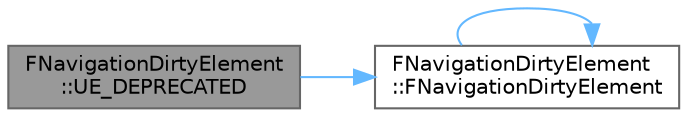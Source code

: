 digraph "FNavigationDirtyElement::UE_DEPRECATED"
{
 // INTERACTIVE_SVG=YES
 // LATEX_PDF_SIZE
  bgcolor="transparent";
  edge [fontname=Helvetica,fontsize=10,labelfontname=Helvetica,labelfontsize=10];
  node [fontname=Helvetica,fontsize=10,shape=box,height=0.2,width=0.4];
  rankdir="LR";
  Node1 [id="Node000001",label="FNavigationDirtyElement\l::UE_DEPRECATED",height=0.2,width=0.4,color="gray40", fillcolor="grey60", style="filled", fontcolor="black",tooltip=" "];
  Node1 -> Node2 [id="edge1_Node000001_Node000002",color="steelblue1",style="solid",tooltip=" "];
  Node2 [id="Node000002",label="FNavigationDirtyElement\l::FNavigationDirtyElement",height=0.2,width=0.4,color="grey40", fillcolor="white", style="filled",URL="$d9/df6/structFNavigationDirtyElement.html#a7e790badc502b8a595343f2da326bf65",tooltip=" "];
  Node2 -> Node2 [id="edge2_Node000002_Node000002",color="steelblue1",style="solid",tooltip=" "];
}
